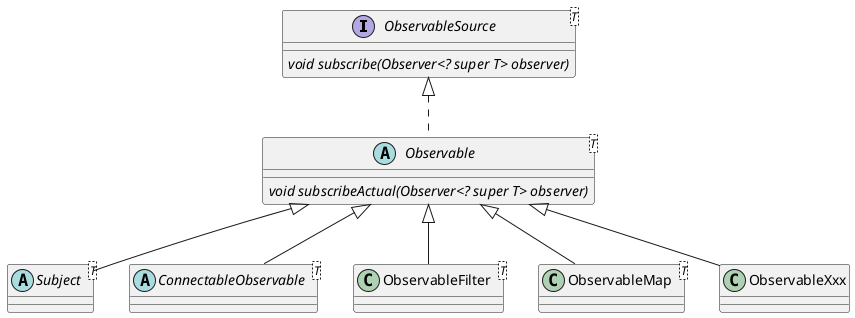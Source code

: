 @startuml
interface ObservableSource<T> {
{abstract} void subscribe(Observer<? super T> observer)
}
abstract class Observable<T> {
{abstract} void subscribeActual(Observer<? super T> observer)
}

ObservableSource <|.. Observable

abstract class Subject<T>
abstract class ConnectableObservable<T>
class ObservableFilter<T>
class ObservableMap<T>
class ObservableXxx

Observable <|-- Subject
Observable <|-- ConnectableObservable
Observable <|-- ObservableFilter
Observable <|-- ObservableMap
Observable <|-- ObservableXxx

@enduml